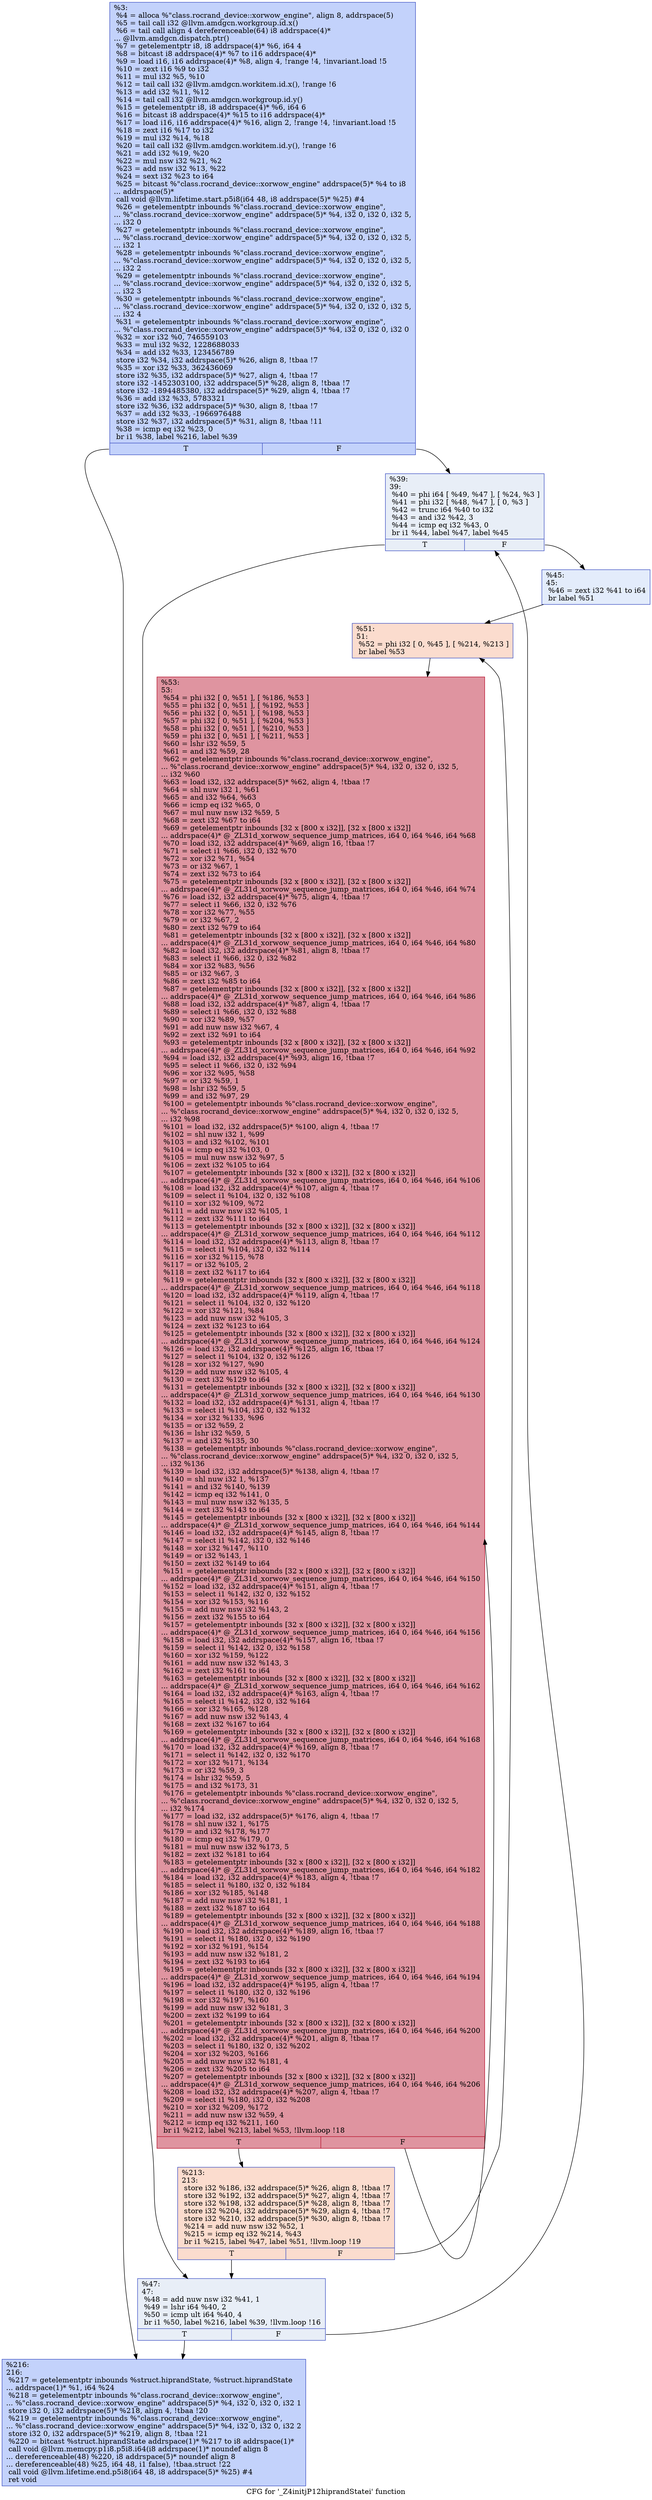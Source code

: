 digraph "CFG for '_Z4initjP12hiprandStatei' function" {
	label="CFG for '_Z4initjP12hiprandStatei' function";

	Node0x4d1be20 [shape=record,color="#3d50c3ff", style=filled, fillcolor="#779af770",label="{%3:\l  %4 = alloca %\"class.rocrand_device::xorwow_engine\", align 8, addrspace(5)\l  %5 = tail call i32 @llvm.amdgcn.workgroup.id.x()\l  %6 = tail call align 4 dereferenceable(64) i8 addrspace(4)*\l... @llvm.amdgcn.dispatch.ptr()\l  %7 = getelementptr i8, i8 addrspace(4)* %6, i64 4\l  %8 = bitcast i8 addrspace(4)* %7 to i16 addrspace(4)*\l  %9 = load i16, i16 addrspace(4)* %8, align 4, !range !4, !invariant.load !5\l  %10 = zext i16 %9 to i32\l  %11 = mul i32 %5, %10\l  %12 = tail call i32 @llvm.amdgcn.workitem.id.x(), !range !6\l  %13 = add i32 %11, %12\l  %14 = tail call i32 @llvm.amdgcn.workgroup.id.y()\l  %15 = getelementptr i8, i8 addrspace(4)* %6, i64 6\l  %16 = bitcast i8 addrspace(4)* %15 to i16 addrspace(4)*\l  %17 = load i16, i16 addrspace(4)* %16, align 2, !range !4, !invariant.load !5\l  %18 = zext i16 %17 to i32\l  %19 = mul i32 %14, %18\l  %20 = tail call i32 @llvm.amdgcn.workitem.id.y(), !range !6\l  %21 = add i32 %19, %20\l  %22 = mul nsw i32 %21, %2\l  %23 = add nsw i32 %13, %22\l  %24 = sext i32 %23 to i64\l  %25 = bitcast %\"class.rocrand_device::xorwow_engine\" addrspace(5)* %4 to i8\l... addrspace(5)*\l  call void @llvm.lifetime.start.p5i8(i64 48, i8 addrspace(5)* %25) #4\l  %26 = getelementptr inbounds %\"class.rocrand_device::xorwow_engine\",\l... %\"class.rocrand_device::xorwow_engine\" addrspace(5)* %4, i32 0, i32 0, i32 5,\l... i32 0\l  %27 = getelementptr inbounds %\"class.rocrand_device::xorwow_engine\",\l... %\"class.rocrand_device::xorwow_engine\" addrspace(5)* %4, i32 0, i32 0, i32 5,\l... i32 1\l  %28 = getelementptr inbounds %\"class.rocrand_device::xorwow_engine\",\l... %\"class.rocrand_device::xorwow_engine\" addrspace(5)* %4, i32 0, i32 0, i32 5,\l... i32 2\l  %29 = getelementptr inbounds %\"class.rocrand_device::xorwow_engine\",\l... %\"class.rocrand_device::xorwow_engine\" addrspace(5)* %4, i32 0, i32 0, i32 5,\l... i32 3\l  %30 = getelementptr inbounds %\"class.rocrand_device::xorwow_engine\",\l... %\"class.rocrand_device::xorwow_engine\" addrspace(5)* %4, i32 0, i32 0, i32 5,\l... i32 4\l  %31 = getelementptr inbounds %\"class.rocrand_device::xorwow_engine\",\l... %\"class.rocrand_device::xorwow_engine\" addrspace(5)* %4, i32 0, i32 0, i32 0\l  %32 = xor i32 %0, 746559103\l  %33 = mul i32 %32, 1228688033\l  %34 = add i32 %33, 123456789\l  store i32 %34, i32 addrspace(5)* %26, align 8, !tbaa !7\l  %35 = xor i32 %33, 362436069\l  store i32 %35, i32 addrspace(5)* %27, align 4, !tbaa !7\l  store i32 -1452303100, i32 addrspace(5)* %28, align 8, !tbaa !7\l  store i32 -1894485380, i32 addrspace(5)* %29, align 4, !tbaa !7\l  %36 = add i32 %33, 5783321\l  store i32 %36, i32 addrspace(5)* %30, align 8, !tbaa !7\l  %37 = add i32 %33, -1966976488\l  store i32 %37, i32 addrspace(5)* %31, align 8, !tbaa !11\l  %38 = icmp eq i32 %23, 0\l  br i1 %38, label %216, label %39\l|{<s0>T|<s1>F}}"];
	Node0x4d1be20:s0 -> Node0x4dd9a50;
	Node0x4d1be20:s1 -> Node0x4dd9ae0;
	Node0x4dd9ae0 [shape=record,color="#3d50c3ff", style=filled, fillcolor="#cbd8ee70",label="{%39:\l39:                                               \l  %40 = phi i64 [ %49, %47 ], [ %24, %3 ]\l  %41 = phi i32 [ %48, %47 ], [ 0, %3 ]\l  %42 = trunc i64 %40 to i32\l  %43 = and i32 %42, 3\l  %44 = icmp eq i32 %43, 0\l  br i1 %44, label %47, label %45\l|{<s0>T|<s1>F}}"];
	Node0x4dd9ae0:s0 -> Node0x4dd9c20;
	Node0x4dd9ae0:s1 -> Node0x4dda010;
	Node0x4dda010 [shape=record,color="#3d50c3ff", style=filled, fillcolor="#bfd3f670",label="{%45:\l45:                                               \l  %46 = zext i32 %41 to i64\l  br label %51\l}"];
	Node0x4dda010 -> Node0x4dda1c0;
	Node0x4dd9c20 [shape=record,color="#3d50c3ff", style=filled, fillcolor="#cbd8ee70",label="{%47:\l47:                                               \l  %48 = add nuw nsw i32 %41, 1\l  %49 = lshr i64 %40, 2\l  %50 = icmp ult i64 %40, 4\l  br i1 %50, label %216, label %39, !llvm.loop !16\l|{<s0>T|<s1>F}}"];
	Node0x4dd9c20:s0 -> Node0x4dd9a50;
	Node0x4dd9c20:s1 -> Node0x4dd9ae0;
	Node0x4dda1c0 [shape=record,color="#3d50c3ff", style=filled, fillcolor="#f7af9170",label="{%51:\l51:                                               \l  %52 = phi i32 [ 0, %45 ], [ %214, %213 ]\l  br label %53\l}"];
	Node0x4dda1c0 -> Node0x4dda6a0;
	Node0x4dda6a0 [shape=record,color="#b70d28ff", style=filled, fillcolor="#b70d2870",label="{%53:\l53:                                               \l  %54 = phi i32 [ 0, %51 ], [ %186, %53 ]\l  %55 = phi i32 [ 0, %51 ], [ %192, %53 ]\l  %56 = phi i32 [ 0, %51 ], [ %198, %53 ]\l  %57 = phi i32 [ 0, %51 ], [ %204, %53 ]\l  %58 = phi i32 [ 0, %51 ], [ %210, %53 ]\l  %59 = phi i32 [ 0, %51 ], [ %211, %53 ]\l  %60 = lshr i32 %59, 5\l  %61 = and i32 %59, 28\l  %62 = getelementptr inbounds %\"class.rocrand_device::xorwow_engine\",\l... %\"class.rocrand_device::xorwow_engine\" addrspace(5)* %4, i32 0, i32 0, i32 5,\l... i32 %60\l  %63 = load i32, i32 addrspace(5)* %62, align 4, !tbaa !7\l  %64 = shl nuw i32 1, %61\l  %65 = and i32 %64, %63\l  %66 = icmp eq i32 %65, 0\l  %67 = mul nuw nsw i32 %59, 5\l  %68 = zext i32 %67 to i64\l  %69 = getelementptr inbounds [32 x [800 x i32]], [32 x [800 x i32]]\l... addrspace(4)* @_ZL31d_xorwow_sequence_jump_matrices, i64 0, i64 %46, i64 %68\l  %70 = load i32, i32 addrspace(4)* %69, align 16, !tbaa !7\l  %71 = select i1 %66, i32 0, i32 %70\l  %72 = xor i32 %71, %54\l  %73 = or i32 %67, 1\l  %74 = zext i32 %73 to i64\l  %75 = getelementptr inbounds [32 x [800 x i32]], [32 x [800 x i32]]\l... addrspace(4)* @_ZL31d_xorwow_sequence_jump_matrices, i64 0, i64 %46, i64 %74\l  %76 = load i32, i32 addrspace(4)* %75, align 4, !tbaa !7\l  %77 = select i1 %66, i32 0, i32 %76\l  %78 = xor i32 %77, %55\l  %79 = or i32 %67, 2\l  %80 = zext i32 %79 to i64\l  %81 = getelementptr inbounds [32 x [800 x i32]], [32 x [800 x i32]]\l... addrspace(4)* @_ZL31d_xorwow_sequence_jump_matrices, i64 0, i64 %46, i64 %80\l  %82 = load i32, i32 addrspace(4)* %81, align 8, !tbaa !7\l  %83 = select i1 %66, i32 0, i32 %82\l  %84 = xor i32 %83, %56\l  %85 = or i32 %67, 3\l  %86 = zext i32 %85 to i64\l  %87 = getelementptr inbounds [32 x [800 x i32]], [32 x [800 x i32]]\l... addrspace(4)* @_ZL31d_xorwow_sequence_jump_matrices, i64 0, i64 %46, i64 %86\l  %88 = load i32, i32 addrspace(4)* %87, align 4, !tbaa !7\l  %89 = select i1 %66, i32 0, i32 %88\l  %90 = xor i32 %89, %57\l  %91 = add nuw nsw i32 %67, 4\l  %92 = zext i32 %91 to i64\l  %93 = getelementptr inbounds [32 x [800 x i32]], [32 x [800 x i32]]\l... addrspace(4)* @_ZL31d_xorwow_sequence_jump_matrices, i64 0, i64 %46, i64 %92\l  %94 = load i32, i32 addrspace(4)* %93, align 16, !tbaa !7\l  %95 = select i1 %66, i32 0, i32 %94\l  %96 = xor i32 %95, %58\l  %97 = or i32 %59, 1\l  %98 = lshr i32 %59, 5\l  %99 = and i32 %97, 29\l  %100 = getelementptr inbounds %\"class.rocrand_device::xorwow_engine\",\l... %\"class.rocrand_device::xorwow_engine\" addrspace(5)* %4, i32 0, i32 0, i32 5,\l... i32 %98\l  %101 = load i32, i32 addrspace(5)* %100, align 4, !tbaa !7\l  %102 = shl nuw i32 1, %99\l  %103 = and i32 %102, %101\l  %104 = icmp eq i32 %103, 0\l  %105 = mul nuw nsw i32 %97, 5\l  %106 = zext i32 %105 to i64\l  %107 = getelementptr inbounds [32 x [800 x i32]], [32 x [800 x i32]]\l... addrspace(4)* @_ZL31d_xorwow_sequence_jump_matrices, i64 0, i64 %46, i64 %106\l  %108 = load i32, i32 addrspace(4)* %107, align 4, !tbaa !7\l  %109 = select i1 %104, i32 0, i32 %108\l  %110 = xor i32 %109, %72\l  %111 = add nuw nsw i32 %105, 1\l  %112 = zext i32 %111 to i64\l  %113 = getelementptr inbounds [32 x [800 x i32]], [32 x [800 x i32]]\l... addrspace(4)* @_ZL31d_xorwow_sequence_jump_matrices, i64 0, i64 %46, i64 %112\l  %114 = load i32, i32 addrspace(4)* %113, align 8, !tbaa !7\l  %115 = select i1 %104, i32 0, i32 %114\l  %116 = xor i32 %115, %78\l  %117 = or i32 %105, 2\l  %118 = zext i32 %117 to i64\l  %119 = getelementptr inbounds [32 x [800 x i32]], [32 x [800 x i32]]\l... addrspace(4)* @_ZL31d_xorwow_sequence_jump_matrices, i64 0, i64 %46, i64 %118\l  %120 = load i32, i32 addrspace(4)* %119, align 4, !tbaa !7\l  %121 = select i1 %104, i32 0, i32 %120\l  %122 = xor i32 %121, %84\l  %123 = add nuw nsw i32 %105, 3\l  %124 = zext i32 %123 to i64\l  %125 = getelementptr inbounds [32 x [800 x i32]], [32 x [800 x i32]]\l... addrspace(4)* @_ZL31d_xorwow_sequence_jump_matrices, i64 0, i64 %46, i64 %124\l  %126 = load i32, i32 addrspace(4)* %125, align 16, !tbaa !7\l  %127 = select i1 %104, i32 0, i32 %126\l  %128 = xor i32 %127, %90\l  %129 = add nuw nsw i32 %105, 4\l  %130 = zext i32 %129 to i64\l  %131 = getelementptr inbounds [32 x [800 x i32]], [32 x [800 x i32]]\l... addrspace(4)* @_ZL31d_xorwow_sequence_jump_matrices, i64 0, i64 %46, i64 %130\l  %132 = load i32, i32 addrspace(4)* %131, align 4, !tbaa !7\l  %133 = select i1 %104, i32 0, i32 %132\l  %134 = xor i32 %133, %96\l  %135 = or i32 %59, 2\l  %136 = lshr i32 %59, 5\l  %137 = and i32 %135, 30\l  %138 = getelementptr inbounds %\"class.rocrand_device::xorwow_engine\",\l... %\"class.rocrand_device::xorwow_engine\" addrspace(5)* %4, i32 0, i32 0, i32 5,\l... i32 %136\l  %139 = load i32, i32 addrspace(5)* %138, align 4, !tbaa !7\l  %140 = shl nuw i32 1, %137\l  %141 = and i32 %140, %139\l  %142 = icmp eq i32 %141, 0\l  %143 = mul nuw nsw i32 %135, 5\l  %144 = zext i32 %143 to i64\l  %145 = getelementptr inbounds [32 x [800 x i32]], [32 x [800 x i32]]\l... addrspace(4)* @_ZL31d_xorwow_sequence_jump_matrices, i64 0, i64 %46, i64 %144\l  %146 = load i32, i32 addrspace(4)* %145, align 8, !tbaa !7\l  %147 = select i1 %142, i32 0, i32 %146\l  %148 = xor i32 %147, %110\l  %149 = or i32 %143, 1\l  %150 = zext i32 %149 to i64\l  %151 = getelementptr inbounds [32 x [800 x i32]], [32 x [800 x i32]]\l... addrspace(4)* @_ZL31d_xorwow_sequence_jump_matrices, i64 0, i64 %46, i64 %150\l  %152 = load i32, i32 addrspace(4)* %151, align 4, !tbaa !7\l  %153 = select i1 %142, i32 0, i32 %152\l  %154 = xor i32 %153, %116\l  %155 = add nuw nsw i32 %143, 2\l  %156 = zext i32 %155 to i64\l  %157 = getelementptr inbounds [32 x [800 x i32]], [32 x [800 x i32]]\l... addrspace(4)* @_ZL31d_xorwow_sequence_jump_matrices, i64 0, i64 %46, i64 %156\l  %158 = load i32, i32 addrspace(4)* %157, align 16, !tbaa !7\l  %159 = select i1 %142, i32 0, i32 %158\l  %160 = xor i32 %159, %122\l  %161 = add nuw nsw i32 %143, 3\l  %162 = zext i32 %161 to i64\l  %163 = getelementptr inbounds [32 x [800 x i32]], [32 x [800 x i32]]\l... addrspace(4)* @_ZL31d_xorwow_sequence_jump_matrices, i64 0, i64 %46, i64 %162\l  %164 = load i32, i32 addrspace(4)* %163, align 4, !tbaa !7\l  %165 = select i1 %142, i32 0, i32 %164\l  %166 = xor i32 %165, %128\l  %167 = add nuw nsw i32 %143, 4\l  %168 = zext i32 %167 to i64\l  %169 = getelementptr inbounds [32 x [800 x i32]], [32 x [800 x i32]]\l... addrspace(4)* @_ZL31d_xorwow_sequence_jump_matrices, i64 0, i64 %46, i64 %168\l  %170 = load i32, i32 addrspace(4)* %169, align 8, !tbaa !7\l  %171 = select i1 %142, i32 0, i32 %170\l  %172 = xor i32 %171, %134\l  %173 = or i32 %59, 3\l  %174 = lshr i32 %59, 5\l  %175 = and i32 %173, 31\l  %176 = getelementptr inbounds %\"class.rocrand_device::xorwow_engine\",\l... %\"class.rocrand_device::xorwow_engine\" addrspace(5)* %4, i32 0, i32 0, i32 5,\l... i32 %174\l  %177 = load i32, i32 addrspace(5)* %176, align 4, !tbaa !7\l  %178 = shl nuw i32 1, %175\l  %179 = and i32 %178, %177\l  %180 = icmp eq i32 %179, 0\l  %181 = mul nuw nsw i32 %173, 5\l  %182 = zext i32 %181 to i64\l  %183 = getelementptr inbounds [32 x [800 x i32]], [32 x [800 x i32]]\l... addrspace(4)* @_ZL31d_xorwow_sequence_jump_matrices, i64 0, i64 %46, i64 %182\l  %184 = load i32, i32 addrspace(4)* %183, align 4, !tbaa !7\l  %185 = select i1 %180, i32 0, i32 %184\l  %186 = xor i32 %185, %148\l  %187 = add nuw nsw i32 %181, 1\l  %188 = zext i32 %187 to i64\l  %189 = getelementptr inbounds [32 x [800 x i32]], [32 x [800 x i32]]\l... addrspace(4)* @_ZL31d_xorwow_sequence_jump_matrices, i64 0, i64 %46, i64 %188\l  %190 = load i32, i32 addrspace(4)* %189, align 16, !tbaa !7\l  %191 = select i1 %180, i32 0, i32 %190\l  %192 = xor i32 %191, %154\l  %193 = add nuw nsw i32 %181, 2\l  %194 = zext i32 %193 to i64\l  %195 = getelementptr inbounds [32 x [800 x i32]], [32 x [800 x i32]]\l... addrspace(4)* @_ZL31d_xorwow_sequence_jump_matrices, i64 0, i64 %46, i64 %194\l  %196 = load i32, i32 addrspace(4)* %195, align 4, !tbaa !7\l  %197 = select i1 %180, i32 0, i32 %196\l  %198 = xor i32 %197, %160\l  %199 = add nuw nsw i32 %181, 3\l  %200 = zext i32 %199 to i64\l  %201 = getelementptr inbounds [32 x [800 x i32]], [32 x [800 x i32]]\l... addrspace(4)* @_ZL31d_xorwow_sequence_jump_matrices, i64 0, i64 %46, i64 %200\l  %202 = load i32, i32 addrspace(4)* %201, align 8, !tbaa !7\l  %203 = select i1 %180, i32 0, i32 %202\l  %204 = xor i32 %203, %166\l  %205 = add nuw nsw i32 %181, 4\l  %206 = zext i32 %205 to i64\l  %207 = getelementptr inbounds [32 x [800 x i32]], [32 x [800 x i32]]\l... addrspace(4)* @_ZL31d_xorwow_sequence_jump_matrices, i64 0, i64 %46, i64 %206\l  %208 = load i32, i32 addrspace(4)* %207, align 4, !tbaa !7\l  %209 = select i1 %180, i32 0, i32 %208\l  %210 = xor i32 %209, %172\l  %211 = add nuw nsw i32 %59, 4\l  %212 = icmp eq i32 %211, 160\l  br i1 %212, label %213, label %53, !llvm.loop !18\l|{<s0>T|<s1>F}}"];
	Node0x4dda6a0:s0 -> Node0x4dda560;
	Node0x4dda6a0:s1 -> Node0x4dda6a0;
	Node0x4dda560 [shape=record,color="#3d50c3ff", style=filled, fillcolor="#f7af9170",label="{%213:\l213:                                              \l  store i32 %186, i32 addrspace(5)* %26, align 8, !tbaa !7\l  store i32 %192, i32 addrspace(5)* %27, align 4, !tbaa !7\l  store i32 %198, i32 addrspace(5)* %28, align 8, !tbaa !7\l  store i32 %204, i32 addrspace(5)* %29, align 4, !tbaa !7\l  store i32 %210, i32 addrspace(5)* %30, align 8, !tbaa !7\l  %214 = add nuw nsw i32 %52, 1\l  %215 = icmp eq i32 %214, %43\l  br i1 %215, label %47, label %51, !llvm.loop !19\l|{<s0>T|<s1>F}}"];
	Node0x4dda560:s0 -> Node0x4dd9c20;
	Node0x4dda560:s1 -> Node0x4dda1c0;
	Node0x4dd9a50 [shape=record,color="#3d50c3ff", style=filled, fillcolor="#779af770",label="{%216:\l216:                                              \l  %217 = getelementptr inbounds %struct.hiprandState, %struct.hiprandState\l... addrspace(1)* %1, i64 %24\l  %218 = getelementptr inbounds %\"class.rocrand_device::xorwow_engine\",\l... %\"class.rocrand_device::xorwow_engine\" addrspace(5)* %4, i32 0, i32 0, i32 1\l  store i32 0, i32 addrspace(5)* %218, align 4, !tbaa !20\l  %219 = getelementptr inbounds %\"class.rocrand_device::xorwow_engine\",\l... %\"class.rocrand_device::xorwow_engine\" addrspace(5)* %4, i32 0, i32 0, i32 2\l  store i32 0, i32 addrspace(5)* %219, align 8, !tbaa !21\l  %220 = bitcast %struct.hiprandState addrspace(1)* %217 to i8 addrspace(1)*\l  call void @llvm.memcpy.p1i8.p5i8.i64(i8 addrspace(1)* noundef align 8\l... dereferenceable(48) %220, i8 addrspace(5)* noundef align 8\l... dereferenceable(48) %25, i64 48, i1 false), !tbaa.struct !22\l  call void @llvm.lifetime.end.p5i8(i64 48, i8 addrspace(5)* %25) #4\l  ret void\l}"];
}
